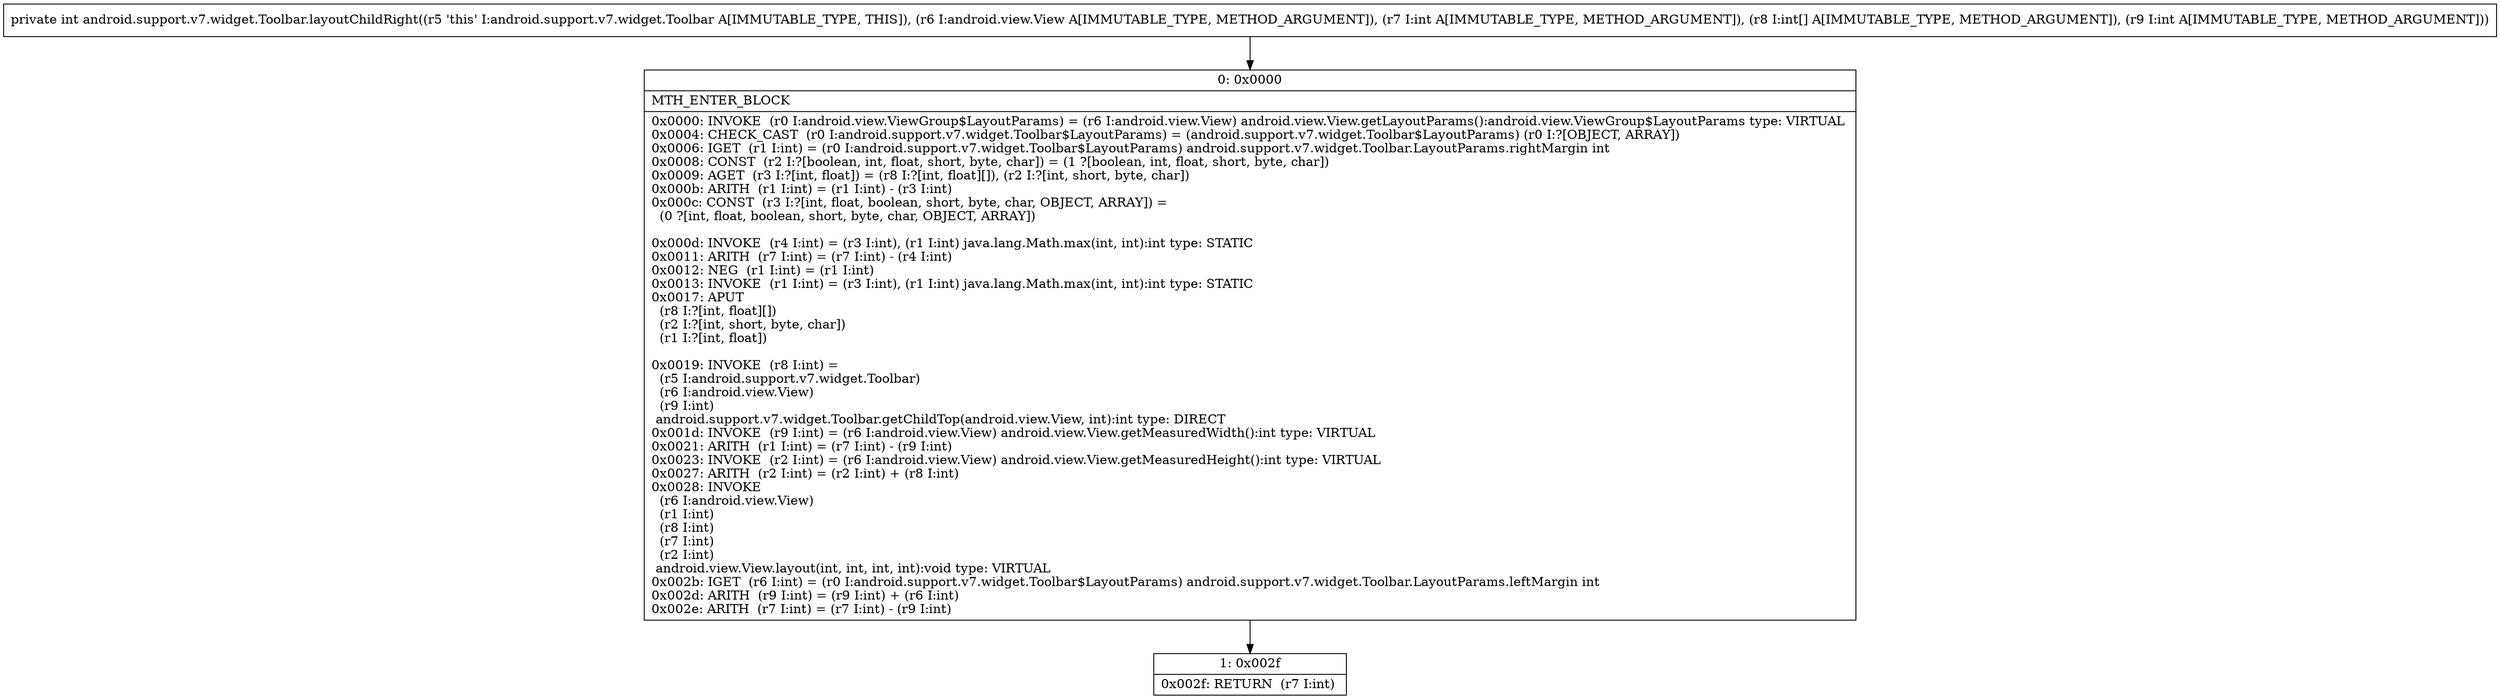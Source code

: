 digraph "CFG forandroid.support.v7.widget.Toolbar.layoutChildRight(Landroid\/view\/View;I[II)I" {
Node_0 [shape=record,label="{0\:\ 0x0000|MTH_ENTER_BLOCK\l|0x0000: INVOKE  (r0 I:android.view.ViewGroup$LayoutParams) = (r6 I:android.view.View) android.view.View.getLayoutParams():android.view.ViewGroup$LayoutParams type: VIRTUAL \l0x0004: CHECK_CAST  (r0 I:android.support.v7.widget.Toolbar$LayoutParams) = (android.support.v7.widget.Toolbar$LayoutParams) (r0 I:?[OBJECT, ARRAY]) \l0x0006: IGET  (r1 I:int) = (r0 I:android.support.v7.widget.Toolbar$LayoutParams) android.support.v7.widget.Toolbar.LayoutParams.rightMargin int \l0x0008: CONST  (r2 I:?[boolean, int, float, short, byte, char]) = (1 ?[boolean, int, float, short, byte, char]) \l0x0009: AGET  (r3 I:?[int, float]) = (r8 I:?[int, float][]), (r2 I:?[int, short, byte, char]) \l0x000b: ARITH  (r1 I:int) = (r1 I:int) \- (r3 I:int) \l0x000c: CONST  (r3 I:?[int, float, boolean, short, byte, char, OBJECT, ARRAY]) = \l  (0 ?[int, float, boolean, short, byte, char, OBJECT, ARRAY])\l \l0x000d: INVOKE  (r4 I:int) = (r3 I:int), (r1 I:int) java.lang.Math.max(int, int):int type: STATIC \l0x0011: ARITH  (r7 I:int) = (r7 I:int) \- (r4 I:int) \l0x0012: NEG  (r1 I:int) = (r1 I:int) \l0x0013: INVOKE  (r1 I:int) = (r3 I:int), (r1 I:int) java.lang.Math.max(int, int):int type: STATIC \l0x0017: APUT  \l  (r8 I:?[int, float][])\l  (r2 I:?[int, short, byte, char])\l  (r1 I:?[int, float])\l \l0x0019: INVOKE  (r8 I:int) = \l  (r5 I:android.support.v7.widget.Toolbar)\l  (r6 I:android.view.View)\l  (r9 I:int)\l android.support.v7.widget.Toolbar.getChildTop(android.view.View, int):int type: DIRECT \l0x001d: INVOKE  (r9 I:int) = (r6 I:android.view.View) android.view.View.getMeasuredWidth():int type: VIRTUAL \l0x0021: ARITH  (r1 I:int) = (r7 I:int) \- (r9 I:int) \l0x0023: INVOKE  (r2 I:int) = (r6 I:android.view.View) android.view.View.getMeasuredHeight():int type: VIRTUAL \l0x0027: ARITH  (r2 I:int) = (r2 I:int) + (r8 I:int) \l0x0028: INVOKE  \l  (r6 I:android.view.View)\l  (r1 I:int)\l  (r8 I:int)\l  (r7 I:int)\l  (r2 I:int)\l android.view.View.layout(int, int, int, int):void type: VIRTUAL \l0x002b: IGET  (r6 I:int) = (r0 I:android.support.v7.widget.Toolbar$LayoutParams) android.support.v7.widget.Toolbar.LayoutParams.leftMargin int \l0x002d: ARITH  (r9 I:int) = (r9 I:int) + (r6 I:int) \l0x002e: ARITH  (r7 I:int) = (r7 I:int) \- (r9 I:int) \l}"];
Node_1 [shape=record,label="{1\:\ 0x002f|0x002f: RETURN  (r7 I:int) \l}"];
MethodNode[shape=record,label="{private int android.support.v7.widget.Toolbar.layoutChildRight((r5 'this' I:android.support.v7.widget.Toolbar A[IMMUTABLE_TYPE, THIS]), (r6 I:android.view.View A[IMMUTABLE_TYPE, METHOD_ARGUMENT]), (r7 I:int A[IMMUTABLE_TYPE, METHOD_ARGUMENT]), (r8 I:int[] A[IMMUTABLE_TYPE, METHOD_ARGUMENT]), (r9 I:int A[IMMUTABLE_TYPE, METHOD_ARGUMENT])) }"];
MethodNode -> Node_0;
Node_0 -> Node_1;
}


